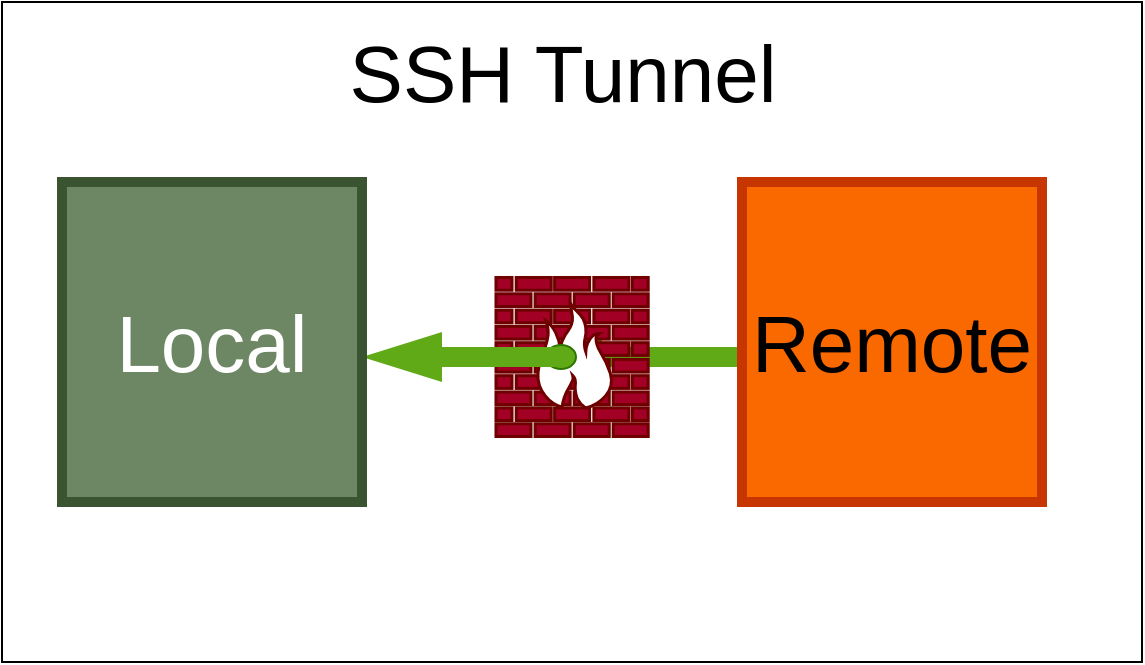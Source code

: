 <mxfile>
    <diagram id="R40UBbsVWRwJJyZEYB1N" name="Page-1">
        <mxGraphModel dx="1354" dy="462" grid="1" gridSize="10" guides="1" tooltips="1" connect="1" arrows="1" fold="1" page="1" pageScale="1" pageWidth="850" pageHeight="1100" math="0" shadow="0">
            <root>
                <mxCell id="0"/>
                <mxCell id="1" parent="0"/>
                <mxCell id="20" value="" style="whiteSpace=wrap;html=1;fontSize=40;strokeWidth=1;" vertex="1" parent="1">
                    <mxGeometry x="140" y="180" width="570" height="330" as="geometry"/>
                </mxCell>
                <mxCell id="17" value="" style="html=1;shadow=0;dashed=0;align=center;verticalAlign=middle;shape=mxgraph.arrows2.arrow;dy=0.6;dx=40;flipH=1;notch=0;fontSize=40;strokeColor=none;strokeWidth=5;fillColor=#60a917;fontColor=#ffffff;" vertex="1" parent="1">
                    <mxGeometry x="400" y="345" width="110" height="25" as="geometry"/>
                </mxCell>
                <mxCell id="19" value="" style="fontColor=#ffffff;verticalAlign=top;verticalLabelPosition=bottom;labelPosition=center;align=center;html=1;outlineConnect=0;fillColor=#a20025;strokeColor=#6F0000;gradientDirection=north;strokeWidth=2;shape=mxgraph.networks.firewall;fontSize=40;" vertex="1" parent="1">
                    <mxGeometry x="387" y="317.75" width="76.1" height="79.5" as="geometry"/>
                </mxCell>
                <mxCell id="18" value="" style="strokeWidth=1;html=1;shape=mxgraph.flowchart.start_2;whiteSpace=wrap;fontSize=40;fillColor=#60a917;strokeColor=#2D7600;fontColor=#ffffff;" vertex="1" parent="1">
                    <mxGeometry x="412" y="351.5" width="15" height="12" as="geometry"/>
                </mxCell>
                <mxCell id="14" value="" style="html=1;shadow=0;dashed=0;align=center;verticalAlign=middle;shape=mxgraph.arrows2.arrow;dy=0.6;dx=40;flipH=1;notch=0;fontSize=40;strokeColor=none;strokeWidth=5;fillColor=#60a917;fontColor=#ffffff;" vertex="1" parent="1">
                    <mxGeometry x="320" y="345" width="100" height="25" as="geometry"/>
                </mxCell>
                <mxCell id="2" value="&lt;font style=&quot;font-size: 40px&quot;&gt;SSH Tunnel&lt;/font&gt;" style="text;html=1;resizable=0;autosize=1;align=center;verticalAlign=middle;points=[];fillColor=none;strokeColor=none;rounded=0;" vertex="1" parent="1">
                    <mxGeometry x="304.5" y="200" width="230" height="30" as="geometry"/>
                </mxCell>
                <mxCell id="3" value="&lt;div&gt;&lt;span&gt;Local&lt;/span&gt;&lt;/div&gt;" style="whiteSpace=wrap;html=1;fontSize=40;fillColor=#6d8764;fontColor=#ffffff;strokeColor=#3A5431;align=center;strokeWidth=5;" vertex="1" parent="1">
                    <mxGeometry x="170" y="270" width="150" height="160" as="geometry"/>
                </mxCell>
                <mxCell id="5" value="&lt;div&gt;&lt;span&gt;Remote&lt;/span&gt;&lt;/div&gt;" style="whiteSpace=wrap;html=1;fontSize=40;fillColor=#fa6800;fontColor=#000000;strokeColor=#C73500;align=center;strokeWidth=5;" vertex="1" parent="1">
                    <mxGeometry x="510" y="270" width="150" height="160" as="geometry"/>
                </mxCell>
            </root>
        </mxGraphModel>
    </diagram>
</mxfile>
